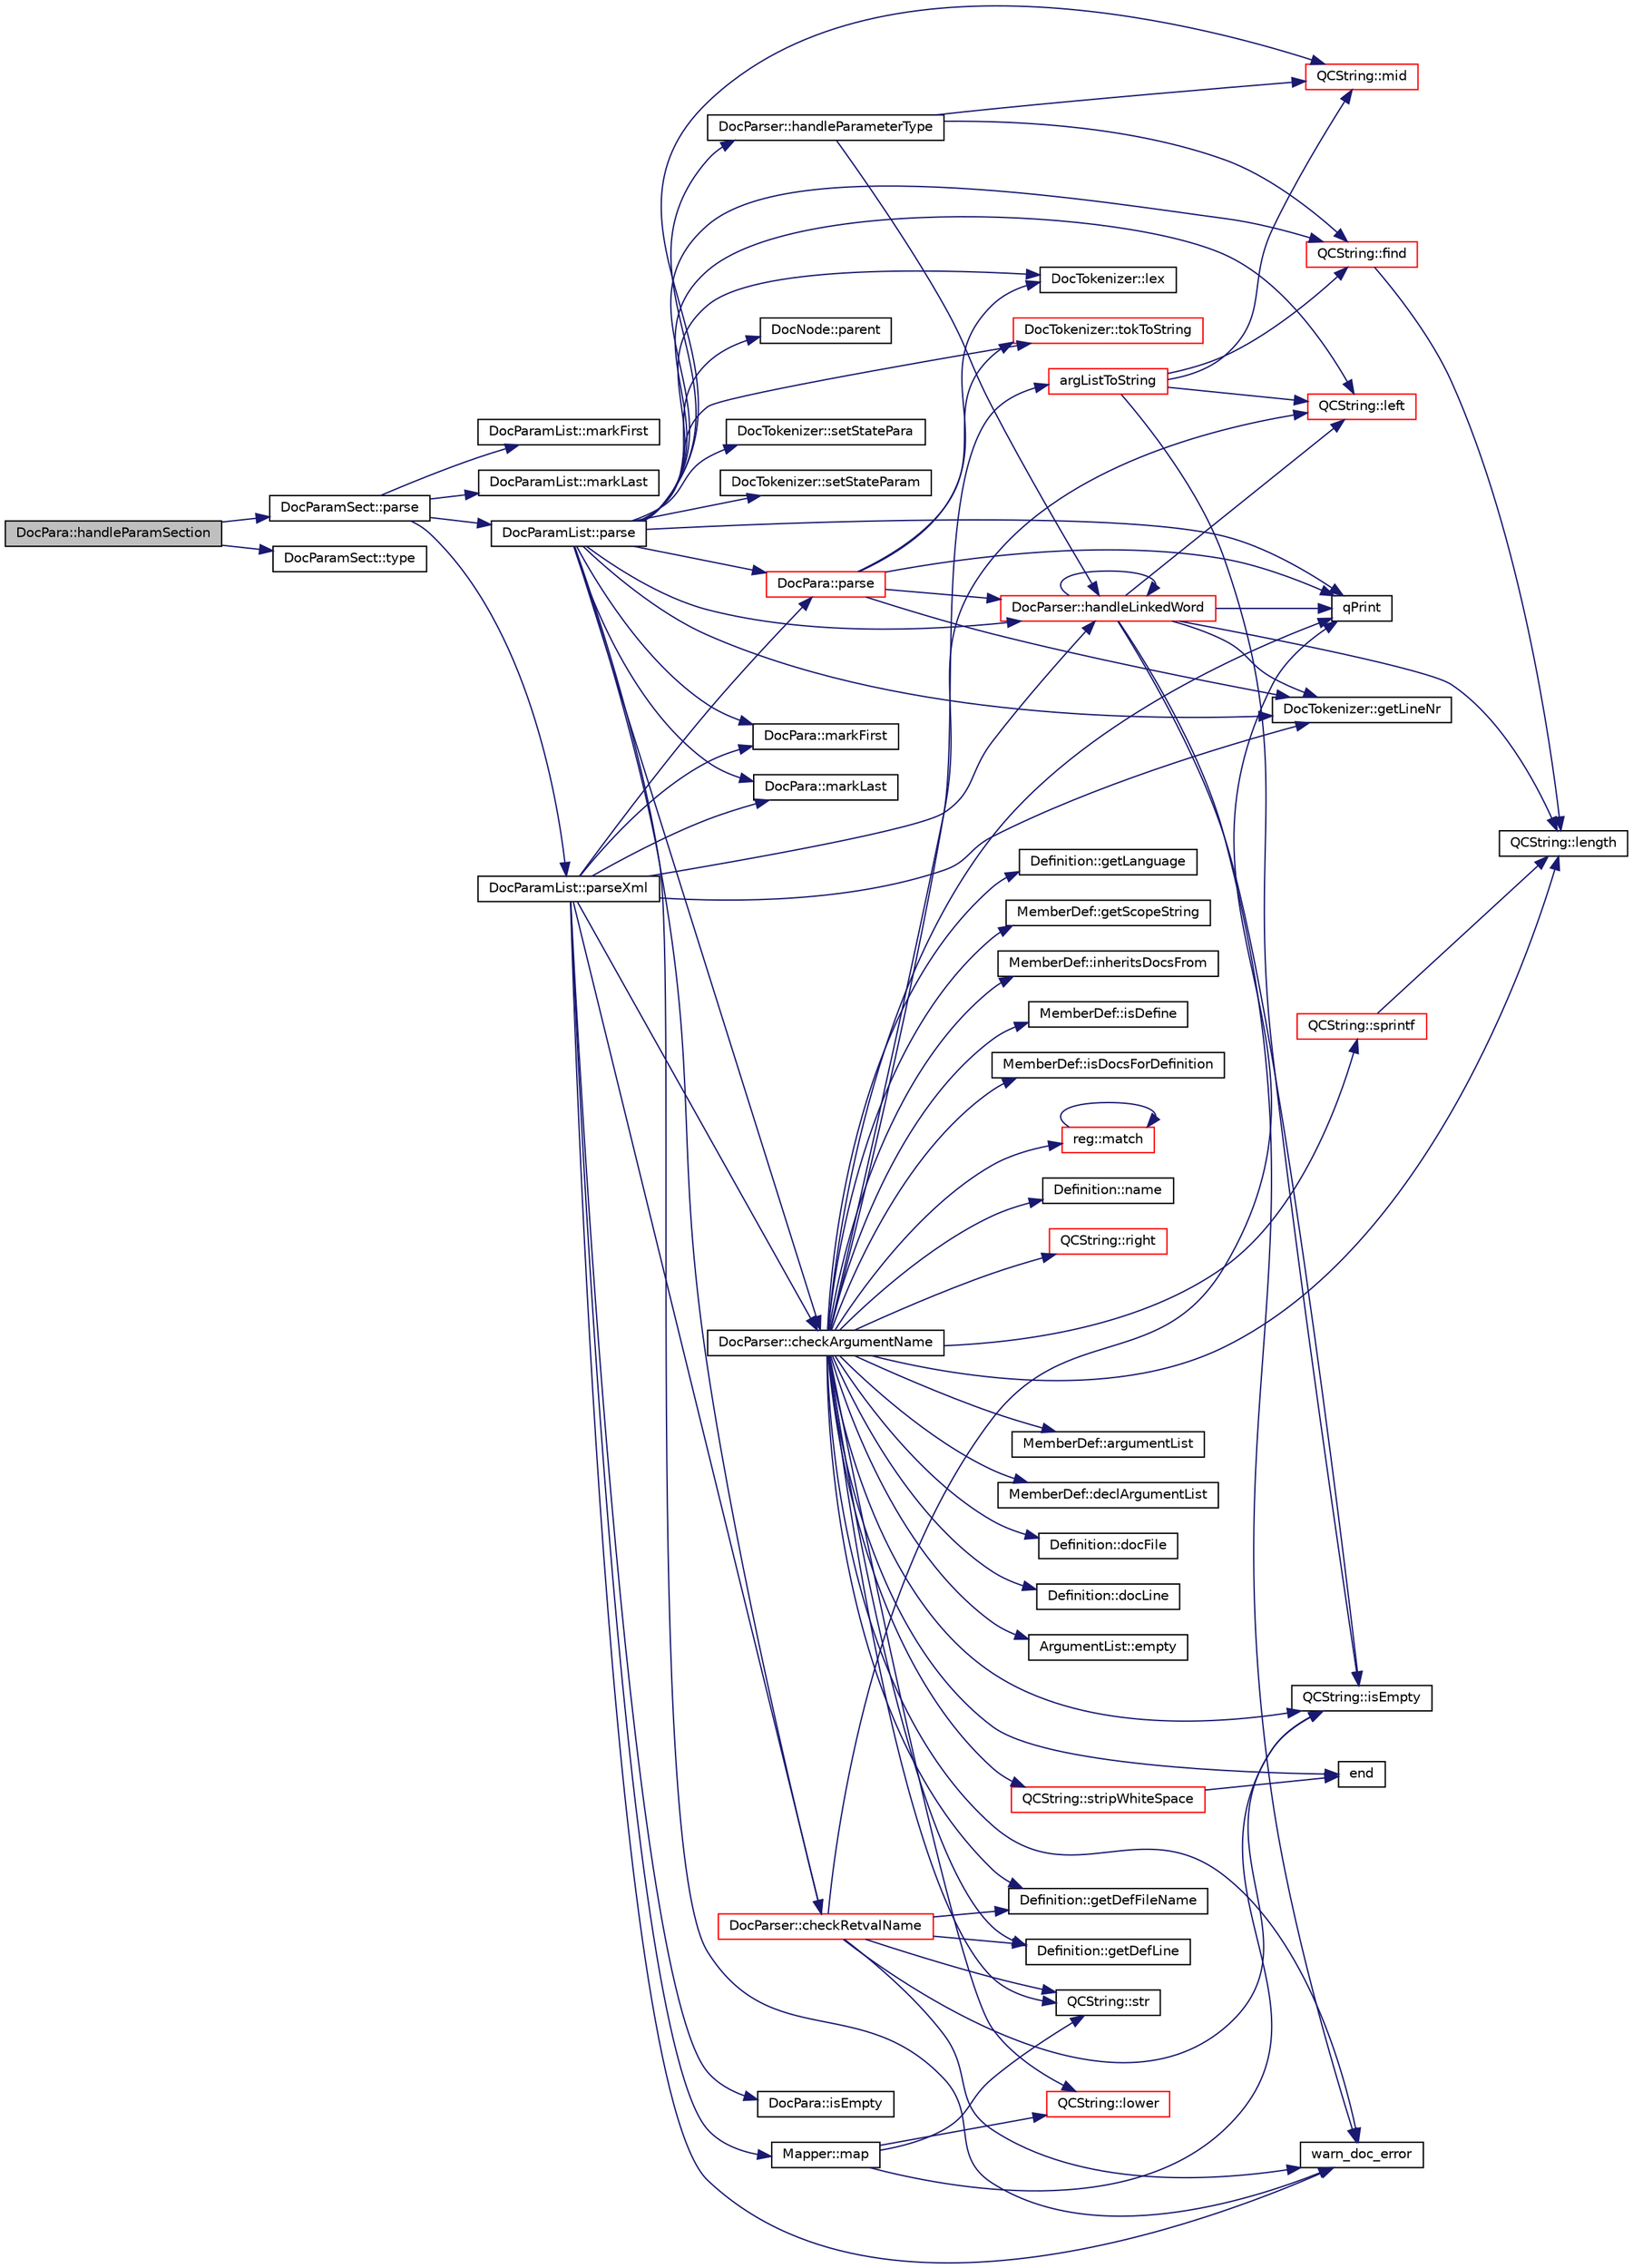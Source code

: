 digraph "DocPara::handleParamSection"
{
 // LATEX_PDF_SIZE
  edge [fontname="Helvetica",fontsize="10",labelfontname="Helvetica",labelfontsize="10"];
  node [fontname="Helvetica",fontsize="10",shape=record];
  rankdir="LR";
  Node1 [label="DocPara::handleParamSection",height=0.2,width=0.4,color="black", fillcolor="grey75", style="filled", fontcolor="black",tooltip=" "];
  Node1 -> Node2 [color="midnightblue",fontsize="10",style="solid"];
  Node2 [label="DocParamSect::parse",height=0.2,width=0.4,color="black", fillcolor="white", style="filled",URL="$classDocParamSect.html#a626fe5b50a6117fb4d1149ff67ff249d",tooltip=" "];
  Node2 -> Node3 [color="midnightblue",fontsize="10",style="solid"];
  Node3 [label="DocParamList::markFirst",height=0.2,width=0.4,color="black", fillcolor="white", style="filled",URL="$classDocParamList.html#a6b3e3e25859cc2d76b312b988c018d08",tooltip=" "];
  Node2 -> Node4 [color="midnightblue",fontsize="10",style="solid"];
  Node4 [label="DocParamList::markLast",height=0.2,width=0.4,color="black", fillcolor="white", style="filled",URL="$classDocParamList.html#a89fc37af294659364193e14680065668",tooltip=" "];
  Node2 -> Node5 [color="midnightblue",fontsize="10",style="solid"];
  Node5 [label="DocParamList::parse",height=0.2,width=0.4,color="black", fillcolor="white", style="filled",URL="$classDocParamList.html#a6463538f06117c2e28860e7ff18ce7f7",tooltip=" "];
  Node5 -> Node6 [color="midnightblue",fontsize="10",style="solid"];
  Node6 [label="DocParser::checkArgumentName",height=0.2,width=0.4,color="black", fillcolor="white", style="filled",URL="$classDocParser.html#ad426893f12b2bc919bc61b3d95e8f471",tooltip=" "];
  Node6 -> Node7 [color="midnightblue",fontsize="10",style="solid"];
  Node7 [label="argListToString",height=0.2,width=0.4,color="red", fillcolor="white", style="filled",URL="$util_8cpp.html#a9d5c2a3aefbda0b0e684f768a380d2db",tooltip=" "];
  Node7 -> Node11 [color="midnightblue",fontsize="10",style="solid"];
  Node11 [label="QCString::find",height=0.2,width=0.4,color="red", fillcolor="white", style="filled",URL="$classQCString.html#a0182ece6b76dad6475dafb53e2faaf10",tooltip=" "];
  Node11 -> Node13 [color="midnightblue",fontsize="10",style="solid"];
  Node13 [label="QCString::length",height=0.2,width=0.4,color="black", fillcolor="white", style="filled",URL="$classQCString.html#ac52596733e9110b778019946d73fb268",tooltip=" "];
  Node7 -> Node17 [color="midnightblue",fontsize="10",style="solid"];
  Node17 [label="QCString::isEmpty",height=0.2,width=0.4,color="black", fillcolor="white", style="filled",URL="$classQCString.html#a621c4090d69ad7d05ef8e5234376c3d8",tooltip=" "];
  Node7 -> Node18 [color="midnightblue",fontsize="10",style="solid"];
  Node18 [label="QCString::left",height=0.2,width=0.4,color="red", fillcolor="white", style="filled",URL="$classQCString.html#aecf8b66312c4e97333219cc344c11a4f",tooltip=" "];
  Node7 -> Node20 [color="midnightblue",fontsize="10",style="solid"];
  Node20 [label="QCString::mid",height=0.2,width=0.4,color="red", fillcolor="white", style="filled",URL="$classQCString.html#a27136caf9c0bc4daca574cda6f113551",tooltip=" "];
  Node6 -> Node26 [color="midnightblue",fontsize="10",style="solid"];
  Node26 [label="MemberDef::argumentList",height=0.2,width=0.4,color="black", fillcolor="white", style="filled",URL="$classMemberDef.html#a515503656a6cffb2d27f60e93c3c780e",tooltip=" "];
  Node6 -> Node27 [color="midnightblue",fontsize="10",style="solid"];
  Node27 [label="MemberDef::declArgumentList",height=0.2,width=0.4,color="black", fillcolor="white", style="filled",URL="$classMemberDef.html#af0d0461390544ad385a962aefd88c313",tooltip=" "];
  Node6 -> Node28 [color="midnightblue",fontsize="10",style="solid"];
  Node28 [label="Definition::docFile",height=0.2,width=0.4,color="black", fillcolor="white", style="filled",URL="$classDefinition.html#a00915f52f3b708bec07aab2b44f03d34",tooltip=" "];
  Node6 -> Node29 [color="midnightblue",fontsize="10",style="solid"];
  Node29 [label="Definition::docLine",height=0.2,width=0.4,color="black", fillcolor="white", style="filled",URL="$classDefinition.html#a26a4a6e3578aa6c81b2d6d77a1ce694f",tooltip=" "];
  Node6 -> Node16 [color="midnightblue",fontsize="10",style="solid"];
  Node16 [label="ArgumentList::empty",height=0.2,width=0.4,color="black", fillcolor="white", style="filled",URL="$classArgumentList.html#aaa15ddcfdb06a535a3398f1dc73d336d",tooltip=" "];
  Node6 -> Node30 [color="midnightblue",fontsize="10",style="solid"];
  Node30 [label="end",height=0.2,width=0.4,color="black", fillcolor="white", style="filled",URL="$dir_8cpp.html#abb4720f72b574f81dc4f7aea0e653a64",tooltip=" "];
  Node6 -> Node31 [color="midnightblue",fontsize="10",style="solid"];
  Node31 [label="Definition::getDefFileName",height=0.2,width=0.4,color="black", fillcolor="white", style="filled",URL="$classDefinition.html#a33fee836f24f8205eedbd21dd9d282e6",tooltip=" "];
  Node6 -> Node32 [color="midnightblue",fontsize="10",style="solid"];
  Node32 [label="Definition::getDefLine",height=0.2,width=0.4,color="black", fillcolor="white", style="filled",URL="$classDefinition.html#a47e34774622704853e238ee2e7ef2334",tooltip=" "];
  Node6 -> Node33 [color="midnightblue",fontsize="10",style="solid"];
  Node33 [label="Definition::getLanguage",height=0.2,width=0.4,color="black", fillcolor="white", style="filled",URL="$classDefinition.html#a0dda9f50f2f9754e6341a10373eafec7",tooltip=" "];
  Node6 -> Node34 [color="midnightblue",fontsize="10",style="solid"];
  Node34 [label="MemberDef::getScopeString",height=0.2,width=0.4,color="black", fillcolor="white", style="filled",URL="$classMemberDef.html#a68246f42d892a0cd4e1b5248d8f8f947",tooltip=" "];
  Node6 -> Node35 [color="midnightblue",fontsize="10",style="solid"];
  Node35 [label="MemberDef::inheritsDocsFrom",height=0.2,width=0.4,color="black", fillcolor="white", style="filled",URL="$classMemberDef.html#a2500af3692e4b00d42868603d2da26e9",tooltip=" "];
  Node6 -> Node36 [color="midnightblue",fontsize="10",style="solid"];
  Node36 [label="MemberDef::isDefine",height=0.2,width=0.4,color="black", fillcolor="white", style="filled",URL="$classMemberDef.html#a8c9a34fe614f8c55edc60deaf0143f47",tooltip=" "];
  Node6 -> Node37 [color="midnightblue",fontsize="10",style="solid"];
  Node37 [label="MemberDef::isDocsForDefinition",height=0.2,width=0.4,color="black", fillcolor="white", style="filled",URL="$classMemberDef.html#a842ff86c34c3ae387d995e2597be8118",tooltip=" "];
  Node6 -> Node17 [color="midnightblue",fontsize="10",style="solid"];
  Node6 -> Node18 [color="midnightblue",fontsize="10",style="solid"];
  Node6 -> Node13 [color="midnightblue",fontsize="10",style="solid"];
  Node6 -> Node38 [color="midnightblue",fontsize="10",style="solid"];
  Node38 [label="QCString::lower",height=0.2,width=0.4,color="red", fillcolor="white", style="filled",URL="$classQCString.html#a33688239622e659cfb469fbd62c9cccb",tooltip=" "];
  Node6 -> Node40 [color="midnightblue",fontsize="10",style="solid"];
  Node40 [label="reg::match",height=0.2,width=0.4,color="red", fillcolor="white", style="filled",URL="$namespacereg.html#a1a29dcc7e2ccf462503adc5d496881ae",tooltip=" "];
  Node40 -> Node40 [color="midnightblue",fontsize="10",style="solid"];
  Node6 -> Node44 [color="midnightblue",fontsize="10",style="solid"];
  Node44 [label="Definition::name",height=0.2,width=0.4,color="black", fillcolor="white", style="filled",URL="$classDefinition.html#a9374fedd7f64fea7e0e164302d1a9e61",tooltip=" "];
  Node6 -> Node45 [color="midnightblue",fontsize="10",style="solid"];
  Node45 [label="qPrint",height=0.2,width=0.4,color="black", fillcolor="white", style="filled",URL="$qcstring_8h.html#a9851ebb5ae2f65b4d2b1d08421edbfd2",tooltip=" "];
  Node6 -> Node46 [color="midnightblue",fontsize="10",style="solid"];
  Node46 [label="QCString::right",height=0.2,width=0.4,color="red", fillcolor="white", style="filled",URL="$classQCString.html#a8f4aa5417f6a834f28c7148a1fe262d5",tooltip=" "];
  Node6 -> Node47 [color="midnightblue",fontsize="10",style="solid"];
  Node47 [label="QCString::sprintf",height=0.2,width=0.4,color="red", fillcolor="white", style="filled",URL="$classQCString.html#aa2dccf89cb25346c3ee81d75aa5859da",tooltip=" "];
  Node47 -> Node13 [color="midnightblue",fontsize="10",style="solid"];
  Node6 -> Node50 [color="midnightblue",fontsize="10",style="solid"];
  Node50 [label="QCString::str",height=0.2,width=0.4,color="black", fillcolor="white", style="filled",URL="$classQCString.html#a9824b07232eea418ab3b3e7dc3178eec",tooltip=" "];
  Node6 -> Node51 [color="midnightblue",fontsize="10",style="solid"];
  Node51 [label="QCString::stripWhiteSpace",height=0.2,width=0.4,color="red", fillcolor="white", style="filled",URL="$classQCString.html#a66269a694d9e6961bfd145bb4ca72f42",tooltip="returns a copy of this string with leading and trailing whitespace removed"];
  Node51 -> Node30 [color="midnightblue",fontsize="10",style="solid"];
  Node6 -> Node53 [color="midnightblue",fontsize="10",style="solid"];
  Node53 [label="warn_doc_error",height=0.2,width=0.4,color="black", fillcolor="white", style="filled",URL="$message_8cpp.html#a64240af0f75c8052d6bb3a4d1c684936",tooltip=" "];
  Node5 -> Node54 [color="midnightblue",fontsize="10",style="solid"];
  Node54 [label="DocParser::checkRetvalName",height=0.2,width=0.4,color="red", fillcolor="white", style="filled",URL="$classDocParser.html#a3fce1509c4bb1494537fe53ea294fa8c",tooltip=" "];
  Node54 -> Node31 [color="midnightblue",fontsize="10",style="solid"];
  Node54 -> Node32 [color="midnightblue",fontsize="10",style="solid"];
  Node54 -> Node17 [color="midnightblue",fontsize="10",style="solid"];
  Node54 -> Node45 [color="midnightblue",fontsize="10",style="solid"];
  Node54 -> Node50 [color="midnightblue",fontsize="10",style="solid"];
  Node54 -> Node53 [color="midnightblue",fontsize="10",style="solid"];
  Node5 -> Node11 [color="midnightblue",fontsize="10",style="solid"];
  Node5 -> Node56 [color="midnightblue",fontsize="10",style="solid"];
  Node56 [label="DocTokenizer::getLineNr",height=0.2,width=0.4,color="black", fillcolor="white", style="filled",URL="$classDocTokenizer.html#ae5366d3fa4095f81903bcc38ca7c88c7",tooltip=" "];
  Node5 -> Node57 [color="midnightblue",fontsize="10",style="solid"];
  Node57 [label="DocParser::handleLinkedWord",height=0.2,width=0.4,color="red", fillcolor="white", style="filled",URL="$classDocParser.html#a60b3baefbabda53a90974008bd7cfab9",tooltip=" "];
  Node57 -> Node56 [color="midnightblue",fontsize="10",style="solid"];
  Node57 -> Node57 [color="midnightblue",fontsize="10",style="solid"];
  Node57 -> Node17 [color="midnightblue",fontsize="10",style="solid"];
  Node57 -> Node18 [color="midnightblue",fontsize="10",style="solid"];
  Node57 -> Node13 [color="midnightblue",fontsize="10",style="solid"];
  Node57 -> Node45 [color="midnightblue",fontsize="10",style="solid"];
  Node57 -> Node53 [color="midnightblue",fontsize="10",style="solid"];
  Node5 -> Node89 [color="midnightblue",fontsize="10",style="solid"];
  Node89 [label="DocParser::handleParameterType",height=0.2,width=0.4,color="black", fillcolor="white", style="filled",URL="$classDocParser.html#a551ecaf37f69b9ca8932dfd983684218",tooltip=" "];
  Node89 -> Node11 [color="midnightblue",fontsize="10",style="solid"];
  Node89 -> Node57 [color="midnightblue",fontsize="10",style="solid"];
  Node89 -> Node20 [color="midnightblue",fontsize="10",style="solid"];
  Node5 -> Node18 [color="midnightblue",fontsize="10",style="solid"];
  Node5 -> Node90 [color="midnightblue",fontsize="10",style="solid"];
  Node90 [label="DocTokenizer::lex",height=0.2,width=0.4,color="black", fillcolor="white", style="filled",URL="$classDocTokenizer.html#a8986c06e98f6abf4c375fc8a3629a3b8",tooltip=" "];
  Node5 -> Node91 [color="midnightblue",fontsize="10",style="solid"];
  Node91 [label="DocPara::markFirst",height=0.2,width=0.4,color="black", fillcolor="white", style="filled",URL="$classDocPara.html#a849868e81af1e2ae0da511fa3e5a91b8",tooltip=" "];
  Node5 -> Node92 [color="midnightblue",fontsize="10",style="solid"];
  Node92 [label="DocPara::markLast",height=0.2,width=0.4,color="black", fillcolor="white", style="filled",URL="$classDocPara.html#a569bc5841973bac45491c977814f62e0",tooltip=" "];
  Node5 -> Node20 [color="midnightblue",fontsize="10",style="solid"];
  Node5 -> Node93 [color="midnightblue",fontsize="10",style="solid"];
  Node93 [label="DocNode::parent",height=0.2,width=0.4,color="black", fillcolor="white", style="filled",URL="$classDocNode.html#a19c40a3c8e9e449616707f48e252b02e",tooltip=" "];
  Node5 -> Node94 [color="midnightblue",fontsize="10",style="solid"];
  Node94 [label="DocPara::parse",height=0.2,width=0.4,color="red", fillcolor="white", style="filled",URL="$classDocPara.html#afbe48d84c35630599a17f907df4f9804",tooltip=" "];
  Node94 -> Node56 [color="midnightblue",fontsize="10",style="solid"];
  Node94 -> Node57 [color="midnightblue",fontsize="10",style="solid"];
  Node94 -> Node90 [color="midnightblue",fontsize="10",style="solid"];
  Node94 -> Node45 [color="midnightblue",fontsize="10",style="solid"];
  Node94 -> Node100 [color="midnightblue",fontsize="10",style="solid"];
  Node100 [label="DocTokenizer::tokToString",height=0.2,width=0.4,color="red", fillcolor="white", style="filled",URL="$classDocTokenizer.html#a37658bdc27c38125a5adc9e3278df7a4",tooltip=" "];
  Node5 -> Node45 [color="midnightblue",fontsize="10",style="solid"];
  Node5 -> Node102 [color="midnightblue",fontsize="10",style="solid"];
  Node102 [label="DocTokenizer::setStatePara",height=0.2,width=0.4,color="black", fillcolor="white", style="filled",URL="$classDocTokenizer.html#ae3c97a1c50f2345ed8a821b064752e4c",tooltip=" "];
  Node5 -> Node103 [color="midnightblue",fontsize="10",style="solid"];
  Node103 [label="DocTokenizer::setStateParam",height=0.2,width=0.4,color="black", fillcolor="white", style="filled",URL="$classDocTokenizer.html#a5b84c53eb58ffa4536429f435af7dc7e",tooltip=" "];
  Node5 -> Node100 [color="midnightblue",fontsize="10",style="solid"];
  Node5 -> Node53 [color="midnightblue",fontsize="10",style="solid"];
  Node2 -> Node104 [color="midnightblue",fontsize="10",style="solid"];
  Node104 [label="DocParamList::parseXml",height=0.2,width=0.4,color="black", fillcolor="white", style="filled",URL="$classDocParamList.html#a78df8f1bf6623c25c86cec9f6b1388d4",tooltip=" "];
  Node104 -> Node6 [color="midnightblue",fontsize="10",style="solid"];
  Node104 -> Node54 [color="midnightblue",fontsize="10",style="solid"];
  Node104 -> Node56 [color="midnightblue",fontsize="10",style="solid"];
  Node104 -> Node57 [color="midnightblue",fontsize="10",style="solid"];
  Node104 -> Node105 [color="midnightblue",fontsize="10",style="solid"];
  Node105 [label="DocPara::isEmpty",height=0.2,width=0.4,color="black", fillcolor="white", style="filled",URL="$classDocPara.html#a004ec58b69c71d43ebf4424b04dc5779",tooltip=" "];
  Node104 -> Node106 [color="midnightblue",fontsize="10",style="solid"];
  Node106 [label="Mapper::map",height=0.2,width=0.4,color="black", fillcolor="white", style="filled",URL="$classMapper.html#a76bc83f0e5310d8c9b201957d341f4b5",tooltip=" "];
  Node106 -> Node17 [color="midnightblue",fontsize="10",style="solid"];
  Node106 -> Node38 [color="midnightblue",fontsize="10",style="solid"];
  Node106 -> Node50 [color="midnightblue",fontsize="10",style="solid"];
  Node104 -> Node91 [color="midnightblue",fontsize="10",style="solid"];
  Node104 -> Node92 [color="midnightblue",fontsize="10",style="solid"];
  Node104 -> Node94 [color="midnightblue",fontsize="10",style="solid"];
  Node104 -> Node53 [color="midnightblue",fontsize="10",style="solid"];
  Node1 -> Node107 [color="midnightblue",fontsize="10",style="solid"];
  Node107 [label="DocParamSect::type",height=0.2,width=0.4,color="black", fillcolor="white", style="filled",URL="$classDocParamSect.html#afcb0666a1b93ac69a56ab22179827d8a",tooltip=" "];
}
